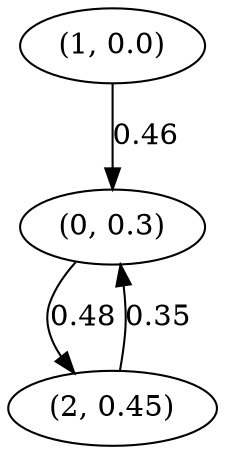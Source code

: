 digraph {
    0 [ label = "(0, 0.3)" ]
    1 [ label = "(1, 0.0)" ]
    2 [ label = "(2, 0.45)" ]
    1 -> 0 [ label = "0.46" ]
    2 -> 0 [ label = "0.35" ]
    0 -> 2 [ label = "0.48" ]
}

